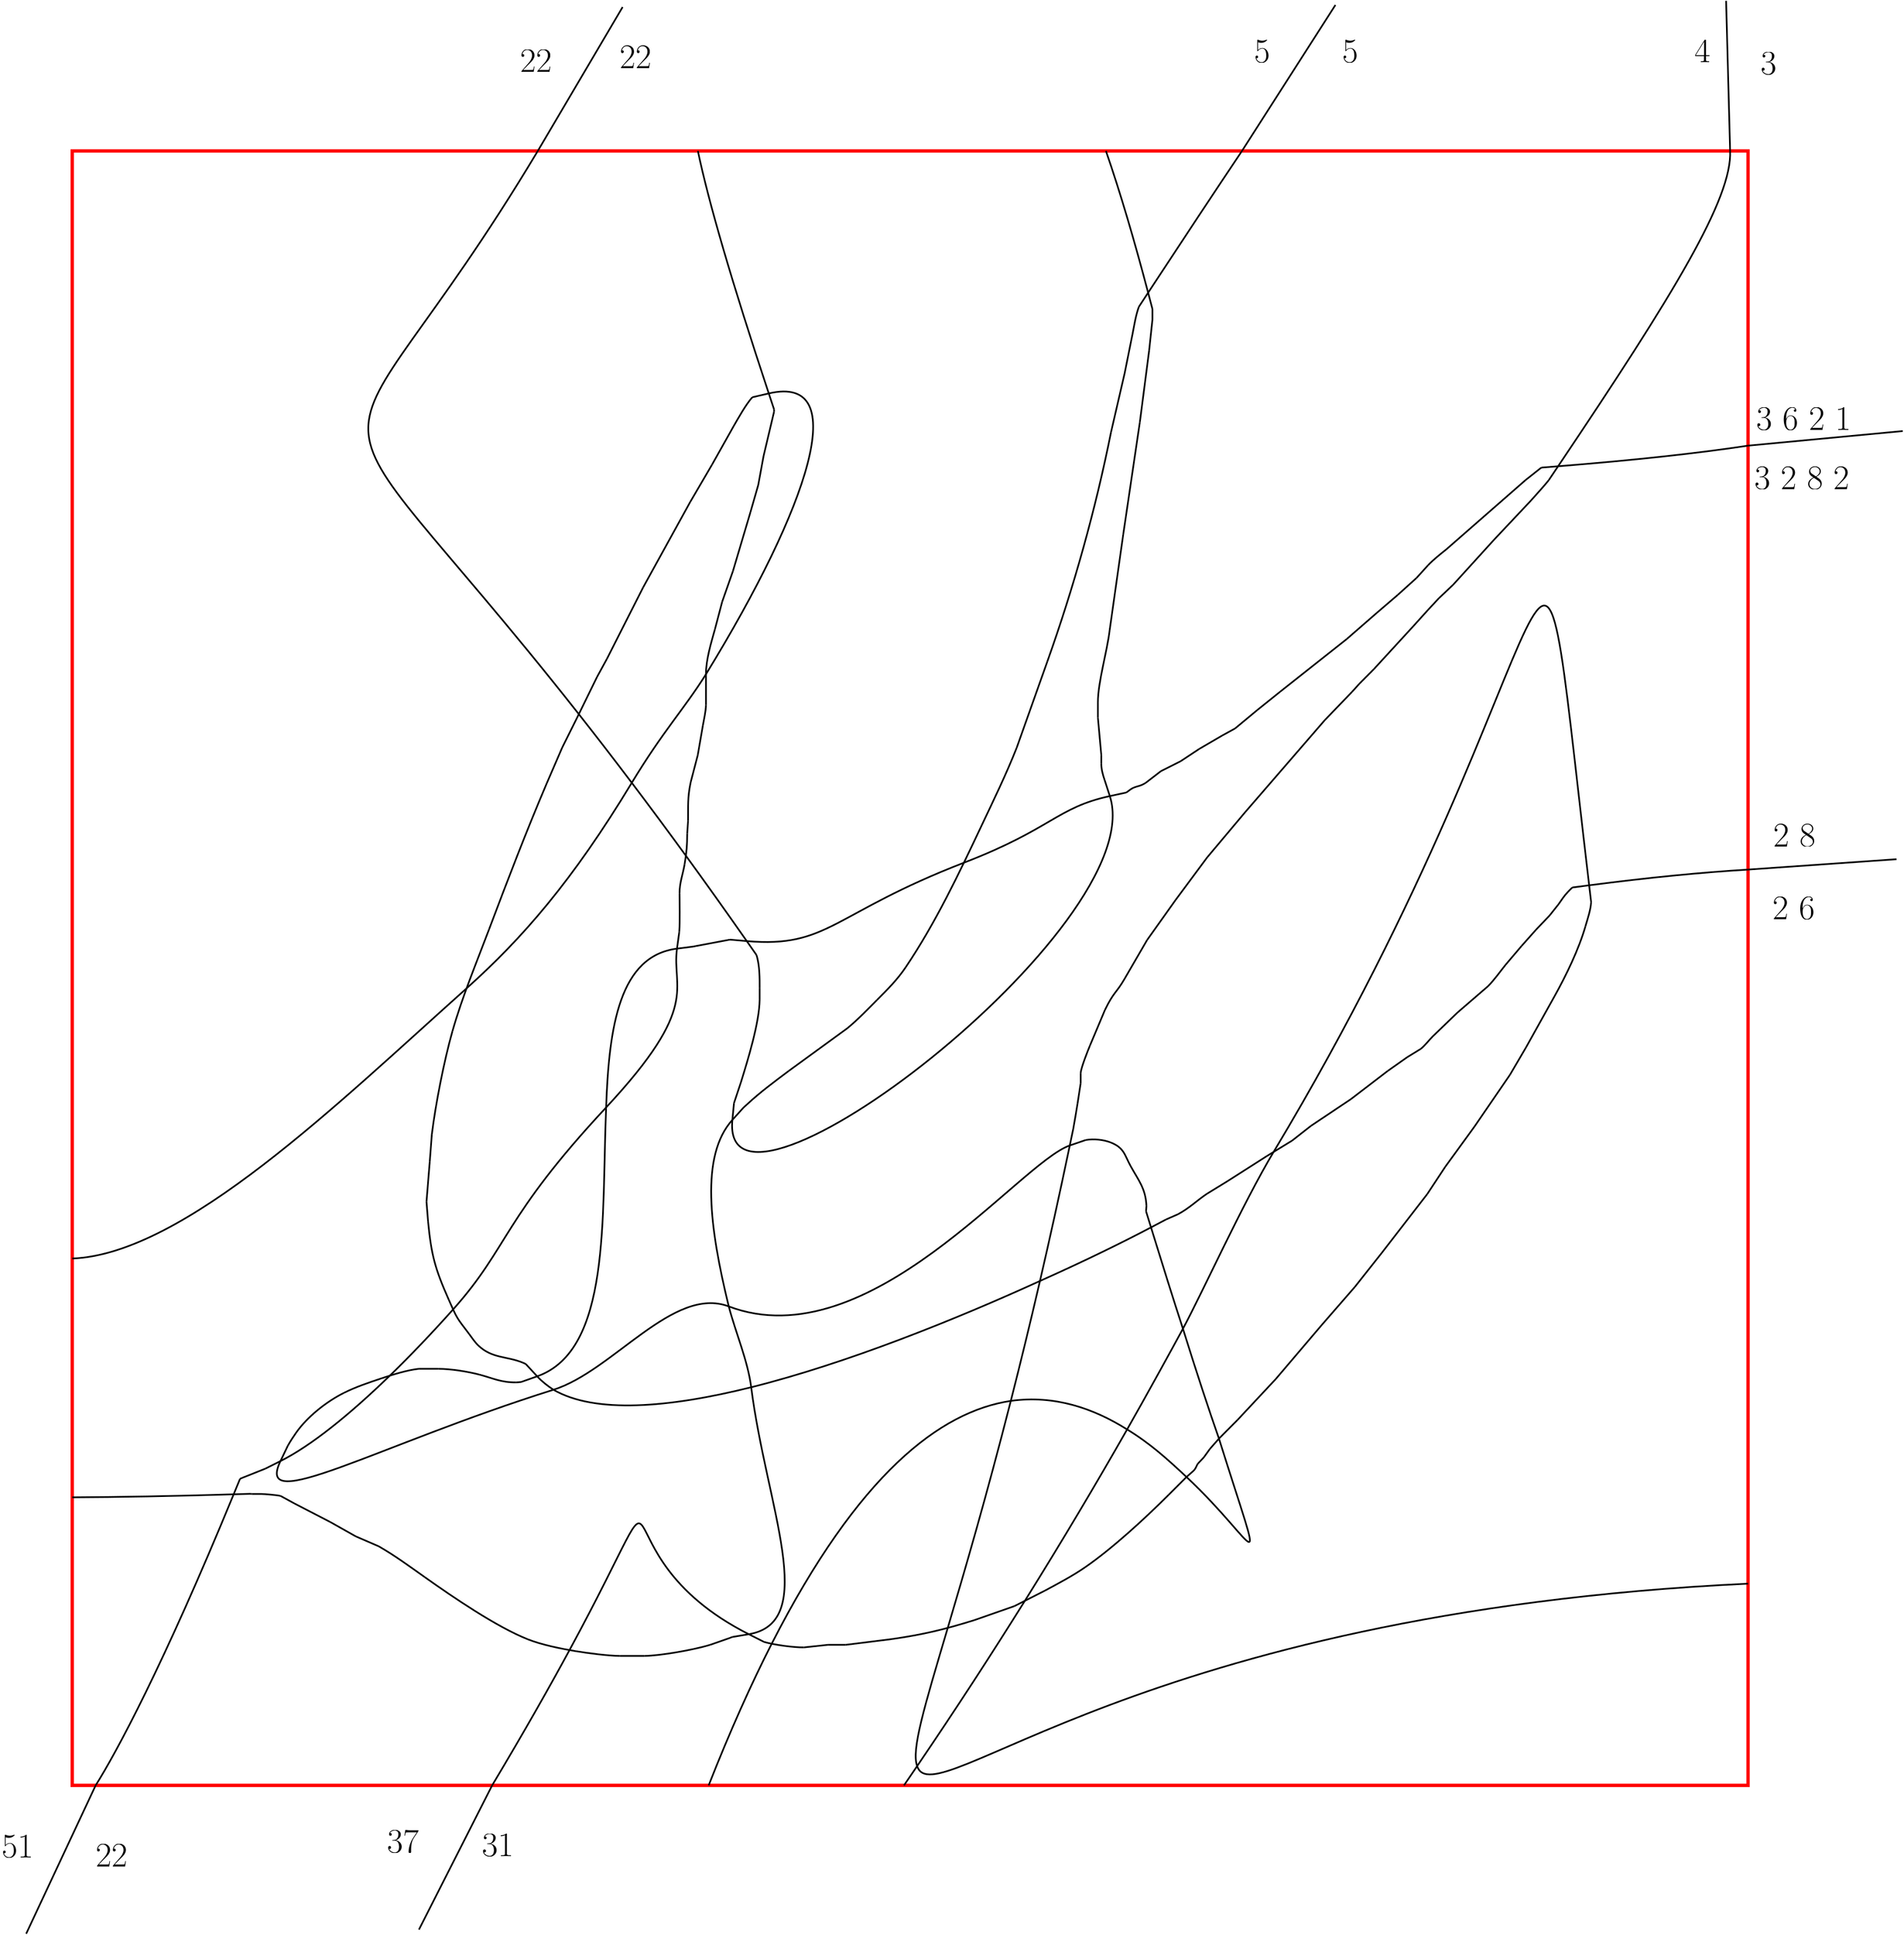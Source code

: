 <?xml version="1.0"?>
<!DOCTYPE ipe SYSTEM "ipe.dtd">
<ipe version="70005" creator="svgtoipe 20091018">
<ipestyle>
<layout paper="1177 1157" frame="1177 1157" origin="0 0" crop="no"/>
<opacity name="10%" value="0.10"/>
<opacity name="20%" value="0.20"/>
<opacity name="30%" value="0.30"/>
<opacity name="40%" value="0.40"/>
<opacity name="50%" value="0.50"/>
<opacity name="60%" value="0.60"/>
<opacity name="70%" value="0.70"/>
<opacity name="80%" value="0.80"/>
<opacity name="90%" value="0.90"/>
<pathstyle cap="0" join="0" fillrule="wind"/>
</ipestyle>
<page>
<group matrix="1 0 0 -1 0 1157.18">
<group matrix="1 0 0 1 87 91.002">
<path stroke="1 0 0" pen="2" cap="0" join="0">
0 0 m 1000 0 l 1000 975.177 l 0 975.177 l h
</path>
<path stroke="0 0 0" pen="1" cap="0" join="0">
642.624 119.008 m
643.274 112.906 643.925 106.805 644.576 100.704 c
</path>
<path stroke="0 0 0" pen="1" cap="0" join="0">
637.087 161.716 m
638.932 147.48 640.778 133.244 642.624 119.008 c
</path>
<path stroke="0 0 0" pen="1" cap="0" join="0">
627.152 228.83 m
630.464 206.459 633.775 184.088 637.087 161.716 c
</path>
<path stroke="0 0 0" pen="1" cap="0" join="0">
619.078 285.776 m
621.769 266.794 624.461 247.812 627.152 228.83 c
</path>
<path stroke="0 0 0" pen="1" cap="0" join="0">
612.036 328.993 m
612.057 316.765 617.456 299.295 619.078 285.776 c
</path>
<path stroke="0 0 0" pen="1" cap="0" join="0">
612.036 338.144 m
612.036 335.094 612.036 332.043 612.036 328.993 c
</path>
<path stroke="0 0 0" pen="1" cap="0" join="0">
614.07 360.515 m
613.392 353.058 612.714 345.601 612.036 338.144 c
</path>
<path stroke="0 0 0" pen="1" cap="0" join="0">
614.07 365.6 m
614.07 363.905 614.07 362.21 614.07 360.515 c
</path>
<path stroke="0 0 0" pen="1" cap="0" join="0">
640.508 377.055 m
637.244 379.063 636.197 378.738 633.39 379.902 c
</path>
<path stroke="0 0 0" pen="1" cap="0" join="0">
649.66 370.023 m
646.61 372.367 643.559 374.711 640.508 377.055 c
</path>
<path stroke="0 0 0" pen="1" cap="0" join="0">
661.354 364.141 m
657.456 366.101 653.558 368.062 649.66 370.023 c
</path>
<path stroke="0 0 0" pen="1" cap="0" join="0">
672.54 356.753 m
668.811 359.216 665.083 361.678 661.354 364.141 c
</path>
<path stroke="0 0 0" pen="1" cap="0" join="0">
686.267 348.75 m
681.691 351.418 677.116 354.085 672.54 356.753 c
</path>
<path stroke="0 0 0" pen="1" cap="0" join="0">
693.894 344.571 m
691.352 345.964 688.809 347.357 686.267 348.75 c
</path>
<path stroke="0 0 0" pen="1" cap="0" join="0">
707.113 333.609 m
702.707 337.263 698.3 340.917 693.894 344.571 c
</path>
<path stroke="0 0 0" pen="1" cap="0" join="0">
720.841 322.597 m
716.265 326.267 711.689 329.938 707.113 333.609 c
</path>
<path stroke="0 0 0" pen="1" cap="0" join="0">
760.498 291.241 m
747.279 301.693 734.06 312.145 720.841 322.597 c
</path>
<path stroke="0 0 0" pen="1" cap="0" join="0">
778.294 275.749 m
772.362 280.913 766.43 286.077 760.498 291.241 c
</path>
<path stroke="0 0 0" pen="1" cap="0" join="0">
791.004 264.853 m
786.767 268.485 782.53 272.117 778.294 275.749 c
</path>
<path stroke="0 0 0" pen="1" cap="0" join="0">
802.185 254.756 m
798.458 258.122 794.731 261.488 791.004 264.853 c
</path>
<path stroke="0 0 0" pen="1" cap="0" join="0">
809.013 247.221 m
806.737 249.732 804.461 252.244 802.185 254.756 c
</path>
<path stroke="0 0 0" pen="1" cap="0" join="0">
819.985 237.677 m
816.207 240.697 812.369 243.723 809.013 247.221 c
</path>
<path stroke="0 0 0" pen="1" cap="0" join="0">
867.269 196.331 m
851.508 210.113 835.746 223.895 819.985 237.677 c
</path>
<path stroke="0 0 0" pen="1" cap="0" join="0">
870.533 208.493 m
863.19 216.289 855.846 224.085 848.503 231.881 c
</path>
<path stroke="0 0 0" pen="1" cap="0" join="0">
848.503 231.881 m
840.338 240.864 832.172 249.846 824.007 258.828 c
</path>
<path stroke="0 0 0" pen="1" cap="0" join="0">
824.007 258.828 m
821.141 261.542 818.275 264.255 815.409 266.969 c
</path>
<path stroke="0 0 0" pen="1" cap="0" join="0">
815.409 266.969 m
813.204 269.34 810.999 271.711 808.794 274.082 c
</path>
<path stroke="0 0 0" pen="1" cap="0" join="0">
808.794 274.082 m
805.886 277.302 802.978 280.522 800.07 283.742 c
</path>
<path stroke="0 0 0" pen="1" cap="0" join="0">
800.07 283.742 m
792.287 292.216 784.505 300.69 776.722 309.164 c
</path>
<path stroke="0 0 0" pen="1" cap="0" join="0">
776.722 309.164 m
773.858 312.045 770.994 314.926 768.13 317.807 c
</path>
<path stroke="0 0 0" pen="1" cap="0" join="0">
768.13 317.807 m
766.596 319.502 765.062 321.197 763.529 322.891 c
</path>
<path stroke="0 0 0" pen="1" cap="0" join="0">
763.529 322.891 m
758.141 328.484 752.753 334.077 747.366 339.67 c
</path>
<path stroke="0 0 0" pen="1" cap="0" join="0">
747.366 339.67 m
731.53 357.973 715.694 376.277 699.858 394.58 c
</path>
<path stroke="0 0 0" pen="1" cap="0" join="0">
699.858 394.58 m
692.313 403.563 684.767 412.545 677.222 421.527 c
</path>
<path stroke="0 0 0" pen="1" cap="0" join="0">
677.222 421.527 m
670.936 430.001 664.65 438.475 658.365 446.949 c
</path>
<path stroke="0 0 0" pen="1" cap="0" join="0">
658.365 446.949 m
652.699 454.914 647.033 462.88 641.368 470.845 c
</path>
<path stroke="0 0 0" pen="1" cap="0" join="0">
641.368 470.845 m
636.941 478.472 632.514 486.098 628.087 493.725 c
</path>
<path stroke="0 0 0" pen="1" cap="0" join="0">
628.087 493.725 m
623.034 502.536 621.564 501.519 616.236 512.537 c
</path>
<path stroke="0 0 0" pen="1" cap="0" join="0">
616.236 512.537 m
613.24 519.655 610.243 526.773 607.247 533.891 c
</path>
<path stroke="0 0 0" pen="1" cap="0" join="0">
607.247 533.891 m
605.864 537.185 601.99 547.013 601.751 550.161 c
</path>
<path stroke="0 0 0" pen="1" cap="0" join="0">
601.751 550.161 m
601.751 552.194 601.751 554.228 601.751 556.262 c
</path>
<path stroke="0 0 0" pen="1" cap="0" join="0">
601.751 556.262 m
601.125 560.329 600.5 564.397 599.875 568.464 c
</path>
<path stroke="0 0 0" pen="1" cap="0" join="0">
619.663 591.578 m
627.762 594.776 627.94 599.072 631.514 605.58 c
</path>
<path stroke="0 0 0" pen="1" cap="0" join="0">
631.514 605.58 m
636.187 614.086 640.595 619.079 640.997 629.476 c
</path>
<path stroke="0 0 0" pen="1" cap="0" join="0">
652.711 637.519 m
655.083 636.481 657.456 635.442 659.829 634.403 c
</path>
<path stroke="0 0 0" pen="1" cap="0" join="0">
659.829 634.403 m
666.81 630.645 670.897 626.359 677.116 622.19 c
</path>
<path stroke="0 0 0" pen="1" cap="0" join="0">
677.116 622.19 m
681.183 619.696 685.25 617.201 689.318 614.706 c
</path>
<path stroke="0 0 0" pen="1" cap="0" join="0">
689.318 614.706 m
697.114 609.732 704.91 604.758 712.706 599.784 c
</path>
<path stroke="0 0 0" pen="1" cap="0" join="0">
712.706 599.784 m
717.79 596.675 722.874 593.567 727.959 590.459 c
</path>
<path stroke="0 0 0" pen="1" cap="0" join="0">
727.959 590.459 m
731.687 587.537 735.416 584.615 739.144 581.694 c
</path>
<path stroke="0 0 0" pen="1" cap="0" join="0">
739.144 581.694 m
747.11 576.365 755.075 571.037 763.041 565.709 c
</path>
<path stroke="0 0 0" pen="1" cap="0" join="0">
763.041 565.709 m
770.328 560.128 777.616 554.547 784.903 548.966 c
</path>
<path stroke="0 0 0" pen="1" cap="0" join="0">
784.903 548.966 m
788.801 546.215 792.699 543.465 796.597 540.714 c
</path>
<path stroke="0 0 0" pen="1" cap="0" join="0">
796.597 540.714 m
799.309 539.051 802.02 537.389 804.732 535.726 c
</path>
<path stroke="0 0 0" pen="1" cap="0" join="0">
804.732 535.726 m
807.111 533.845 809.577 530.581 811.85 528.298 c
</path>
<path stroke="0 0 0" pen="1" cap="0" join="0">
811.85 528.298 m
816.765 523.559 821.68 518.821 826.595 514.082 c
</path>
<path stroke="0 0 0" pen="1" cap="0" join="0">
826.595 514.082 m
832.694 508.822 838.794 503.561 844.893 498.301 c
</path>
<path stroke="0 0 0" pen="1" cap="0" join="0">
844.893 498.301 m
848.727 494.386 851.879 489.861 855.296 485.59 c
</path>
<path stroke="0 0 0" pen="1" cap="0" join="0">
855.296 485.59 m
858.465 481.861 861.634 478.133 864.803 474.404 c
</path>
<path stroke="0 0 0" pen="1" cap="0" join="0">
864.803 474.404 m
867.666 471.184 870.528 467.964 873.391 464.744 c
</path>
<path stroke="0 0 0" pen="1" cap="0" join="0">
873.391 464.744 m
876.138 461.863 878.885 458.982 881.632 456.101 c
</path>
<path stroke="0 0 0" pen="1" cap="0" join="0">
881.632 456.101 m
883.381 453.897 885.13 451.694 886.879 449.491 c
</path>
<path stroke="0 0 0" pen="1" cap="0" join="0">
886.879 449.491 m
889.061 446.456 889.996 444.707 892.711 441.865 c
</path>
<path stroke="0 0 0" pen="1" cap="0" join="0">
884.485 504.402 m
891.394 492.016 899.016 476.326 902.931 462.71 c
</path>
<path stroke="0 0 0" pen="1" cap="0" join="0">
867.483 534.908 m
873.15 524.739 878.817 514.57 884.485 504.402 c
</path>
<path stroke="0 0 0" pen="1" cap="0" join="0">
857.945 551.178 m
861.124 545.754 864.303 540.331 867.483 534.908 c
</path>
<path stroke="0 0 0" pen="1" cap="0" join="0">
836.687 582.192 m
843.773 571.854 850.859 561.516 857.945 551.178 c
</path>
<path stroke="0 0 0" pen="1" cap="0" join="0">
819.319 606.088 m
825.108 598.123 830.898 590.157 836.687 582.192 c
</path>
<path stroke="0 0 0" pen="1" cap="0" join="0">
808.581 622.358 m
812.16 616.935 815.74 611.511 819.319 606.088 c
</path>
<path stroke="0 0 0" pen="1" cap="0" join="0">
781.451 657.44 m
790.494 645.746 799.538 634.052 808.581 622.358 c
</path>
<path stroke="0 0 0" pen="1" cap="0" join="0">
765.364 677.777 m
770.726 670.998 776.089 664.219 781.451 657.44 c
</path>
<path stroke="0 0 0" pen="1" cap="0" join="0">
745.459 700.657 m
752.094 693.03 758.729 685.404 765.364 677.777 c
</path>
<path stroke="0 0 0" pen="1" cap="0" join="0">
718.212 732.688 m
727.294 722.011 736.377 711.334 745.459 700.657 c
</path>
<path stroke="0 0 0" pen="1" cap="0" join="0">
695.399 757.093 m
703.003 748.958 710.608 740.823 718.212 732.688 c
</path>
<path stroke="0 0 0" pen="1" cap="0" join="0">
684.279 768.278 m
687.986 764.55 691.692 760.821 695.399 757.093 c
</path>
<path stroke="0 0 0" pen="1" cap="0" join="0">
678.905 774.379 m
680.697 772.346 682.488 770.312 684.279 768.278 c
</path>
<path stroke="0 0 0" pen="1" cap="0" join="0">
675.25 779.458 m
676.468 777.765 677.687 776.072 678.905 774.379 c
</path>
<path stroke="0 0 0" pen="1" cap="0" join="0">
671.802 783.109 m
672.951 781.892 674.101 780.675 675.25 779.458 c
</path>
<path stroke="0 0 0" pen="1" cap="0" join="0">
669.22 787.365 m
670.791 785.656 670.719 784.538 671.802 783.109 c
</path>
<path stroke="0 0 0" pen="1" cap="0" join="0">
664.913 791.178 m
666.349 789.907 667.784 788.636 669.22 787.365 c
</path>
<path stroke="0 0 0" pen="1" cap="0" join="0">
654.236 801.835 m
657.795 798.282 661.354 794.73 664.913 791.178 c
</path>
<path stroke="0 0 0" pen="1" cap="0" join="0">
604.41 845.041 m
620.68 833.825 640.183 815.888 654.236 801.835 c
</path>
<path stroke="0 0 0" pen="1" cap="0" join="0">
580.514 858.937 m
588.674 854.523 596.748 850.319 604.41 845.041 c
</path>
<path stroke="0 0 0" pen="1" cap="0" join="0">
562.21 868.221 m
568.311 865.126 574.412 862.031 580.514 858.937 c
</path>
<path stroke="0 0 0" pen="1" cap="0" join="0">
538.314 876.584 m
546.28 873.796 554.245 871.008 562.21 868.221 c
</path>
<path stroke="0 0 0" pen="1" cap="0" join="0">
488.997 887.897 m
507.839 885.182 520.179 882.223 538.314 876.584 c
</path>
<path stroke="0 0 0" pen="1" cap="0" join="0">
461.542 891.319 m
470.694 890.178 479.845 889.037 488.997 887.897 c
</path>
<path stroke="0 0 0" pen="1" cap="0" join="0">
450.865 891.319 m
454.424 891.319 457.983 891.319 461.542 891.319 c
</path>
<path stroke="0 0 0" pen="1" cap="0" join="0">
436.629 892.844 m
441.375 892.336 446.12 891.827 450.865 891.319 c
</path>
<path stroke="0 0 0" pen="1" cap="0" join="0">
380.702 891.308 m
384.769 889.883 388.837 888.458 392.904 887.033 c
</path>
<path stroke="0 0 0" pen="1" cap="0" join="0">
341.553 897.928 m
351.315 897.811 371.265 894.196 380.702 891.308 c
</path>
<path stroke="0 0 0" pen="1" cap="0" join="0">
326.808 897.928 m
331.723 897.928 336.638 897.928 341.553 897.928 c
</path>
<path stroke="0 0 0" pen="1" cap="0" join="0">
300.37 895.086 m
307.244 896.24 320.056 897.918 326.808 897.928 c
</path>
<path stroke="0 0 0" pen="1" cap="0" join="0">
271.897 888.039 m
280.205 891.334 291.498 893.596 300.37 895.086 c
</path>
<path stroke="0 0 0" pen="1" cap="0" join="0">
210.377 850.939 m
227.15 862.811 253.08 880.575 271.897 888.039 c
</path>
<path stroke="0 0 0" pen="1" cap="0" join="0">
182.922 832.559 m
192.485 838.025 201.398 844.584 210.377 850.939 c
</path>
<path stroke="0 0 0" pen="1" cap="0" join="0">
169.194 826.616 m
173.77 828.597 178.346 830.578 182.922 832.559 c
</path>
<path stroke="0 0 0" pen="1" cap="0" join="0">
153.941 818.028 m
159.026 820.891 164.11 823.753 169.194 826.616 c
</path>
<path stroke="0 0 0" pen="1" cap="0" join="0">
132.587 806.99 m
139.705 810.669 146.823 814.349 153.941 818.028 c
</path>
<path stroke="0 0 0" pen="1" cap="0" join="0">
124.452 802.541 m
127.164 804.024 129.875 805.507 132.587 806.99 c
</path>
<path stroke="0 0 0" pen="1" cap="0" join="0">
112.758 801.306 m
114.767 801.352 122.835 801.962 124.452 802.541 c
</path>
<path stroke="0 0 0" pen="1" cap="0" join="0">
107.165 801.306 m
109.03 801.306 110.894 801.306 112.758 801.306 c
</path>
<path stroke="0 0 0" pen="1" cap="0" join="0">
162.076 741.011 m
151.684 746.207 140.3 755.222 133.624 764.719 c
</path>
<path stroke="0 0 0" pen="1" cap="0" join="0">
184.447 732.347 m
176.866 734.874 169.24 737.426 162.076 741.011 c
</path>
<path stroke="0 0 0" pen="1" cap="0" join="0">
206.818 726.627 m
200.107 727.324 190.914 730.191 184.447 732.347 c
</path>
<path stroke="0 0 0" pen="1" cap="0" join="0">
218.512 726.627 m
214.614 726.627 210.716 726.627 206.818 726.627 c
</path>
<path stroke="0 0 0" pen="1" cap="0" join="0">
242.917 730.085 m
235.794 728.209 225.859 726.668 218.512 726.627 c
</path>
<path stroke="0 0 0" pen="1" cap="0" join="0">
264.779 734.722 m
255.907 734.823 251.092 732.24 242.917 730.085 c
</path>
<path stroke="0 0 0" pen="1" cap="0" join="0">
242.414 712.813 m
250.625 720.562 259.426 719.041 268.847 722.956 c
</path>
<path stroke="0 0 0" pen="1" cap="0" join="0">
236.75 705.741 m
238.605 708.186 240.166 710.688 242.414 712.813 c
</path>
<path stroke="0 0 0" pen="1" cap="0" join="0">
224.684 685.404 m
229.738 696.833 229.179 695.771 236.75 705.741 c
</path>
<path stroke="0 0 0" pen="1" cap="0" join="0">
212.324 638.628 m
214.282 658.848 216.468 666.82 224.684 685.404 c
</path>
<path stroke="0 0 0" pen="1" cap="0" join="0">
211.394 626.934 m
211.704 630.832 212.014 634.73 212.324 638.628 c
</path>
<path stroke="0 0 0" pen="1" cap="0" join="0">
213.341 603.038 m
212.692 611.003 212.043 618.968 211.394 626.934 c
</path>
<path stroke="0 0 0" pen="1" cap="0" join="0">
214.587 586.768 m
214.172 592.191 213.757 597.614 213.341 603.038 c
</path>
<path stroke="0 0 0" pen="1" cap="0" join="0">
226.866 525.247 m
221.975 542.397 216.743 569.044 214.587 586.768 c
</path>
<path stroke="0 0 0" pen="1" cap="0" join="0">
248.804 464.236 m
241.178 484.441 232.794 504.453 226.866 525.247 c
</path>
<path stroke="0 0 0" pen="1" cap="0" join="0">
283.159 377.294 m
270.921 406.015 259.822 435.031 248.804 464.236 c
</path>
<path stroke="0 0 0" pen="1" cap="0" join="0">
292.392 355.94 m
289.315 363.058 286.237 370.176 283.159 377.294 c
</path>
<path stroke="0 0 0" pen="1" cap="0" join="0">
301.259 338.144 m
298.304 344.076 295.348 350.008 292.392 355.939 c
</path>
<path stroke="0 0 0" pen="1" cap="0" join="0">
313.213 313.74 m
309.228 321.875 305.244 330.009 301.259 338.144 c
</path>
<path stroke="0 0 0" pen="1" cap="0" join="0">
319.05 303.063 m
317.104 306.622 315.158 310.181 313.213 313.74 c
</path>
<path stroke="0 0 0" pen="1" cap="0" join="0">
340.693 260.354 m
333.479 274.59 326.264 288.826 319.049 303.063 c
</path>
<path stroke="0 0 0" pen="1" cap="0" join="0">
368.713 209.51 m
359.373 226.458 350.033 243.406 340.693 260.354 c
</path>
<path stroke="0 0 0" pen="1" cap="0" join="0">
381.795 187.138 m
377.434 194.596 373.074 202.053 368.713 209.51 c
</path>
<path stroke="0 0 0" pen="1" cap="0" join="0">
394.643 164.259 m
390.361 171.885 386.078 179.512 381.795 187.138 c
</path>
<path stroke="0 0 0" pen="1" cap="0" join="0">
418.789 155.615 m
416.702 164.428 414.616 173.241 412.53 182.054 c
</path>
<path stroke="0 0 0" pen="1" cap="0" join="0">
412.53 182.054 m
411.471 187.816 410.411 193.579 409.352 199.341 c
</path>
<path stroke="0 0 0" pen="1" cap="0" join="0">
409.352 199.341 m
407.793 204.764 406.234 210.188 404.675 215.611 c
</path>
<path stroke="0 0 0" pen="1" cap="0" join="0">
404.675 215.611 m
401.202 227.305 397.729 238.999 394.257 250.693 c
</path>
<path stroke="0 0 0" pen="1" cap="0" join="0">
394.257 250.693 m
392.115 256.795 389.972 262.896 387.83 268.997 c
</path>
<path stroke="0 0 0" pen="1" cap="0" join="0">
387.83 268.997 m
386.4 274.421 384.969 279.844 383.539 285.267 c
</path>
<path stroke="0 0 0" pen="1" cap="0" join="0">
383.539 285.267 m
381.18 293.753 378.175 303.398 378.16 312.214 c
</path>
<path stroke="0 0 0" pen="1" cap="0" join="0">
378.16 312.214 m
378.16 318.316 378.16 324.417 378.16 330.518 c
</path>
<path stroke="0 0 0" pen="1" cap="0" join="0">
378.16 330.518 m
378.114 334.306 376.975 338.897 376.335 342.72 c
</path>
<path stroke="0 0 0" pen="1" cap="0" join="0">
376.335 342.72 m
375.308 348.652 374.28 354.584 373.253 360.515 c
</path>
<path stroke="0 0 0" pen="1" cap="0" join="0">
373.253 360.515 m
371.838 365.939 370.423 371.362 369.008 376.785 c
</path>
<path stroke="0 0 0" pen="1" cap="0" join="0">
369.008 376.785 m
367.107 386.115 367.59 390.559 367.483 399.665 c
</path>
<path stroke="0 0 0" pen="1" cap="0" join="0">
367.483 399.665 m
367.313 402.207 367.144 404.749 366.974 407.291 c
</path>
<path stroke="0 0 0" pen="1" cap="0" join="0">
366.974 407.291 m
366.964 414.226 366.562 418.746 365.408 425.595 c
</path>
<path stroke="0 0 0" pen="1" cap="0" join="0">
365.408 425.595 m
364.361 431.813 362.409 436.404 362.398 442.881 c
</path>
<path stroke="0 0 0" pen="1" cap="0" join="0">
410.191 499.317 m
410.191 501.69 410.191 504.063 410.191 506.435 c
</path>
<path stroke="0 0 0" pen="1" cap="0" join="0">
410.191 506.435 m
410.028 520.138 403.154 542.356 398.995 555.753 c
</path>
<path stroke="0 0 0" pen="1" cap="0" join="0">
402.565 568.962 m
410.369 561.687 418.956 555.347 427.478 548.956 c
</path>
<path stroke="0 0 0" pen="1" cap="0" join="0">
427.478 548.956 m
439.171 540.441 450.865 531.927 462.559 523.412 c
</path>
<path stroke="0 0 0" pen="1" cap="0" join="0">
462.559 523.412 m
468.904 518.201 474.558 512.232 480.354 506.435 c
</path>
<path stroke="0 0 0" pen="1" cap="0" join="0">
480.354 506.435 m
486.562 500.228 492.358 494.447 497.3 487.115 c
</path>
<path stroke="0 0 0" pen="1" cap="0" join="0">
497.3 487.115 m
515.262 460.468 529.092 431.177 542.778 402.207 c
</path>
<path stroke="0 0 0" pen="1" cap="0" join="0">
542.778 402.207 m
549.993 386.934 557.446 371.675 563.634 355.94 c
</path>
<path stroke="0 0 0" pen="1" cap="0" join="0">
563.634 355.94 m
569.716 338.822 575.799 321.705 581.881 304.588 c
</path>
<path stroke="0 0 0" pen="1" cap="0" join="0">
581.881 304.588 m
597.627 260.344 610.653 213.867 619.866 167.818 c
</path>
<path stroke="0 0 0" pen="1" cap="0" join="0">
619.866 167.818 m
622.569 156.124 625.272 144.429 627.976 132.735 c
</path>
<path stroke="0 0 0" pen="1" cap="0" join="0">
627.976 132.735 m
629.543 124.939 631.111 117.143 632.679 109.347 c
</path>
<path stroke="0 0 0" pen="1" cap="0" join="0">
881.02 196.502 m
877.695 200.646 874.045 204.451 870.533 208.493 c
</path>
<path stroke="0 0 0" pen="1" cap="0" join="0">
886.648 188.126 m
884.772 190.918 882.896 193.71 881.02 196.502 c
</path>
<path stroke="0 0 0" pen="1" cap="0" join="0">
876.624 188.928 m
873.506 191.396 870.388 193.863 867.269 196.331 c
</path>
<path stroke="0 0 0" pen="1" cap="0" join="0">
886.648 188.126 m
883.307 188.394 879.966 188.661 876.624 188.928 c
</path>
<path stroke="0 0 0" pen="1" cap="0" join="0">
652.645 637.557 m
652.667 637.544 652.689 637.532 652.711 637.519 c
</path>
<path stroke="0 0 0" pen="1" cap="0" join="0">
643.731 642.253 m
646.703 640.687 649.674 639.122 652.645 637.557 c
</path>
<path stroke="0 0 0" pen="1" cap="0" join="0">
640.997 629.476 m
640.923 630.544 640.85 631.611 640.777 632.679 c
</path>
<path stroke="0 0 0" pen="1" cap="0" join="0">
640.777 632.679 m
641.762 635.87 642.747 639.062 643.731 642.253 c
</path>
<path stroke="0 0 0" pen="1" cap="0" join="0">
902.931 462.71 m
904.25 458.126 906.042 453.056 906.368 448.208 c
</path>
<path stroke="0 0 0" pen="1" cap="0" join="0">
906.368 448.208 m
905.972 444.852 905.575 441.495 905.179 438.139 c
</path>
<path stroke="0 0 0" pen="1" cap="0" join="0">
892.711 441.865 m
893.312 441.237 894.169 440.353 895.158 439.446 c
</path>
<path stroke="0 0 0" pen="1" cap="0" join="0">
895.158 439.446 m
898.498 439.01 901.839 438.575 905.179 438.139 c
</path>
<path stroke="0 0 0" pen="1" cap="0" join="0">
392.904 887.033 m
393.187 886.912 393.482 886.782 393.786 886.646 c
</path>
<path stroke="0 0 0" pen="1" cap="0" join="0">
393.786 886.646 m
397.094 886.092 400.403 885.538 403.711 884.985 c
</path>
<path stroke="0 0 0" pen="1" cap="0" join="0">
412.779 889.569 m
418.929 891.365 430.48 892.913 436.629 892.844 c
</path>
<path stroke="0 0 0" pen="1" cap="0" join="0">
403.711 884.985 m
406.734 886.513 409.757 888.041 412.78 889.569 c
</path>
<path stroke="0 0 0" pen="1" cap="0" join="0">
101.573 791.641 m
101.104 791.818 100.62 792.025 100.135 792.261 c
</path>
<path stroke="0 0 0" pen="1" cap="0" join="0">
100.135 792.261 m
98.8672 795.344 97.5998 798.428 96.3323 801.511 c
</path>
<path stroke="0 0 0" pen="1" cap="0" join="0">
106.352 801.212 m
106.623 801.243 106.894 801.275 107.166 801.306 c
</path>
<path stroke="0 0 0" pen="1" cap="0" join="0">
96.3323 801.511 m
99.6722 801.411 103.012 801.312 106.352 801.212 c
</path>
<path stroke="0 0 0" pen="1" cap="0" join="0">
133.624 764.719 m
132.146 766.819 130.027 769.997 128.6 772.634 c
</path>
<path stroke="0 0 0" pen="1" cap="0" join="0">
128.6 772.634 m
127.153 775.651 125.706 778.669 124.259 781.686 c
</path>
<path stroke="0 0 0" pen="1" cap="0" join="0">
115.163 786.23 m
110.633 788.033 106.103 789.837 101.573 791.641 c
</path>
<path stroke="0 0 0" pen="1" cap="0" join="0">
124.259 781.686 m
121.227 783.2 118.195 784.715 115.163 786.23 c
</path>
<path stroke="0 0 0" pen="1" cap="0" join="0">
268.847 722.956 m
269.326 723.156 269.941 723.425 270.626 723.747 c
</path>
<path stroke="0 0 0" pen="1" cap="0" join="0">
270.626 723.747 m
272.895 726.204 275.164 728.661 277.433 731.117 c
</path>
<path stroke="0 0 0" pen="1" cap="0" join="0">
267.901 734.479 m
266.827 734.627 265.772 734.71 264.779 734.722 c
</path>
<path stroke="0 0 0" pen="1" cap="0" join="0">
277.433 731.117 m
274.256 732.238 271.078 733.358 267.901 734.479 c
</path>
<path stroke="0 0 0" pen="1" cap="0" join="0">
418.813 154.234 m
418.822 154.72 418.813 155.184 418.789 155.615 c
</path>
<path stroke="0 0 0" pen="1" cap="0" join="0">
415.644 144.668 m
416.7 147.856 417.757 151.045 418.813 154.234 c
</path>
<path stroke="0 0 0" pen="1" cap="0" join="0">
405.83 146.953 m
402.104 150.983 396.996 160.204 394.643 164.259 c
</path>
<path stroke="0 0 0" pen="1" cap="0" join="0">
415.644 144.668 m
412.373 145.429 409.101 146.191 405.83 146.953 c
</path>
<path stroke="0 0 0" pen="1" cap="0" join="0">
408.299 479.715 m
410.303 486.027 410.191 494.022 410.191 499.317 c
</path>
<path stroke="0 0 0" pen="1" cap="0" join="0">
402.511 471.439 m
404.44 474.198 406.37 476.956 408.299 479.715 c
</path>
<path stroke="0 0 0" pen="1" cap="0" join="0">
392.406 470.565 m
385.624 471.845 378.841 473.124 372.059 474.404 c
</path>
<path stroke="0 0 0" pen="1" cap="0" join="0">
402.511 471.439 m
399.143 471.148 395.774 470.856 392.406 470.565 c
</path>
<path stroke="0 0 0" pen="1" cap="0" join="0">
633.39 379.902 m
631.434 380.715 630.408 381.903 628.972 382.791 c
</path>
<path stroke="0 0 0" pen="1" cap="0" join="0">
628.972 382.791 m
625.7 383.501 622.427 384.21 619.154 384.92 c
</path>
<path stroke="0 0 0" pen="1" cap="0" join="0">
616.059 375.355 m
614.975 372.185 614.075 368.983 614.07 365.6 c
</path>
<path stroke="0 0 0" pen="1" cap="0" join="0">
619.154 384.92 m
618.123 381.732 617.091 378.544 616.059 375.355 c
</path>
<path stroke="0 0 0" pen="1" cap="0" join="0">
604.766 590.12 m
609.533 589.281 615.403 589.9 619.663 591.578 c
</path>
<path stroke="0 0 0" pen="1" cap="0" join="0">
595.258 593.377 m
598.427 592.292 601.597 591.206 604.766 590.12 c
</path>
<path stroke="0 0 0" pen="1" cap="0" join="0">
599.875 568.464 m
599.109 573.089 598.283 578.303 597.335 583.432 c
</path>
<path stroke="0 0 0" pen="1" cap="0" join="0">
597.335 583.432 m
596.642 586.747 595.95 590.062 595.258 593.377 c
</path>
<path stroke="0 0 0" pen="1" cap="0" join="0">
372.059 474.404 m
371.663 474.484 371.247 474.573 370.817 474.669 c
</path>
<path stroke="0 0 0" pen="1" cap="0" join="0">
370.817 474.669 m
367.502 475.089 364.188 475.509 360.873 475.93 c
</path>
<path stroke="0 0 0" pen="1" cap="0" join="0">
362.398 442.881 m
362.388 449.392 362.726 458.213 362.236 465.991 c
</path>
<path stroke="0 0 0" pen="1" cap="0" join="0">
362.236 465.991 m
361.782 469.304 361.327 472.617 360.873 475.93 c
</path>
<path stroke="0 0 0" pen="1" cap="0" join="0">
400.654 570.672 m
401.292 570.115 401.933 569.551 402.565 568.962 c
</path>
<path stroke="0 0 0" pen="1" cap="0" join="0">
393.921 578.124 m
396.165 575.64 398.41 573.156 400.654 570.672 c
</path>
<path stroke="0 0 0" pen="1" cap="0" join="0">
398.995 555.753 m
397.626 559.872 396.256 563.99 394.886 568.108 c
</path>
<path stroke="0 0 0" pen="1" cap="0" join="0">
394.886 568.108 m
394.565 571.447 394.243 574.786 393.921 578.124 c
</path>
<path stroke="0 0 0" pen="1" cap="0" join="0">
632.679 109.347 m
633.783 103.84 634.569 98.2569 636.481 92.984 c
</path>
<path stroke="0 0 0" pen="1" cap="0" join="0">
636.481 92.984 m
638.325 90.1764 640.169 87.3689 642.013 84.5613 c
</path>
<path stroke="0 0 0" pen="1" cap="0" join="0">
644.576 100.704 m
644.576 98.5686 644.576 96.4332 644.576 94.2978 c
</path>
<path stroke="0 0 0" pen="1" cap="0" join="0">
644.576 94.2978 m
643.722 91.0523 642.868 87.8068 642.013 84.5613 c
</path>
<path stroke="0 0 0" pen="1" cap="0" join="0">
989.303 0 m
990.524 28.3034 955.995 84.9334 886.648 188.126 c
</path>
<path stroke="0 0 0" pen="1" cap="0" join="0">
642.013 84.5613 m
633.785 53.2974 625.361 24.6166 616.835 0 c
</path>
<path stroke="0 0 0" pen="1" cap="0" join="0">
642.013 84.5613 m
663.003 52.6067 681.618 24.4256 698.005 0 c
</path>
<path stroke="0 0 0" pen="1" cap="0" join="0">
0 803.311 m
27.7198 803.18 59.703 802.603 96.3323 801.511 c
</path>
<path stroke="0 0 0" pen="1" cap="0" join="0">
96.3323 801.511 m
54.1814 904.055 26.2262 955.748 13.9762 975.177 c
</path>
<path stroke="0 0 0" pen="1" cap="0" join="0">
393.921 578.124 m
386.128 659.015 644.173 462.238 619.154 384.92 c
</path>
<path stroke="0 0 0" pen="1" cap="0" join="0">
905.179 438.139 m
940.74 433.499 972.255 430.449 1000 428.764 c
</path>
<path stroke="0 0 0" pen="1" cap="0" join="0">
1000 175.826 m
970.532 180.298 933.033 184.416 886.648 188.126 c
</path>
<path stroke="0 0 0" pen="1" cap="0" join="0">
373.337 0 m
379.732 30.5153 393.544 77.9683 415.644 144.668 c
</path>
<path stroke="0 0 0" pen="1" cap="0" join="0">
277.81 0 m
148.863 215.431 128.963 116.066 302.15 335.838 c
</path>
<path stroke="0 0 0" pen="1" cap="0" join="0">
365.933 420.156 m
377.524 436.078 389.72 453.149 402.511 471.439 c
</path>
<path stroke="0 0 0" pen="1" cap="0" join="0">
189.68 730.561 m
165.249 754.287 142.288 772.679 124.259 781.686 c
</path>
<path stroke="0 0 0" pen="1" cap="0" join="0">
227.418 691.045 m
214.763 705.213 202.027 718.571 189.68 730.561 c
</path>
<path stroke="0 0 0" pen="1" cap="0" join="0">
577.469 674.221 m
604.971 661.96 628.238 650.416 643.731 642.253 c
</path>
<path stroke="0 0 0" pen="1" cap="0" join="0">
595.258 593.377 m
589.214 622.321 583.269 649.198 577.469 674.221 c
</path>
<path stroke="0 0 0" pen="1" cap="0" join="0">
405.151 737.634 m
462.4 723.316 527.065 697.21 577.469 674.221 c
</path>
<path stroke="0 0 0" pen="1" cap="0" join="0">
391.77 689.407 m
380.253 642.305 374.674 599.428 393.921 578.124 c
</path>
<path stroke="0 0 0" pen="1" cap="0" join="0">
277.433 731.117 m
280.238 734.155 283.521 736.751 287.152 739.122 c
</path>
<path stroke="0 0 0" pen="1" cap="0" join="0">
287.152 739.122 m
311.971 753.512 355.823 749.924 405.151 737.634 c
</path>
<path stroke="0 0 0" pen="1" cap="0" join="0">
360.873 475.93 m
326.69 480.263 320.272 521.939 318.592 570.683 c
</path>
<path stroke="0 0 0" pen="1" cap="0" join="0">
318.592 570.683 m
315.803 636.643 321.577 715.551 277.433 731.117 c
</path>
<path stroke="0 0 0" pen="1" cap="0" join="0">
378.16 312.214 m
439.443 212.211 466.063 132.928 415.644 144.668 c
</path>
<path stroke="0 0 0" pen="1" cap="0" join="0">
302.15 335.838 m
312.05 348.401 322.628 362.072 333.899 376.976 c
</path>
<path stroke="0 0 0" pen="1" cap="0" join="0">
333.899 376.976 m
344.016 390.347 354.696 404.719 365.933 420.156 c
</path>
<path stroke="0 0 0" pen="1" cap="0" join="0">
568.696 864.687 m
548.647 896.816 527.168 929.865 504.182 963.666 c
</path>
<path stroke="0 0 0" pen="1" cap="0" join="0">
504.182 963.666 m
501.591 967.477 498.963 971.322 496.315 975.177 c
</path>
<path stroke="0 0 0" pen="1" cap="0" join="0">
522.515 880.978 m
508.247 929.141 500.626 954.042 504.182 963.666 c
</path>
<path stroke="0 0 0" pen="1" cap="0" join="0">
504.182 963.666 m
514.26 994.567 634.391 872.171 1000 854.822 c
</path>
<path stroke="0 0 0" pen="1" cap="0" join="0">
417.473 890.512 m
405.14 914.672 392.508 942.831 379.773 975.177 c
</path>
<path stroke="0 0 0" pen="1" cap="0" join="0">
560.069 745.774 m
517.928 752.054 469.077 789.43 417.473 890.512 c
</path>
<path stroke="0 0 0" pen="1" cap="0" join="0">
577.469 674.221 m
571.468 700.107 565.645 723.908 560.069 745.774 c
</path>
<path stroke="0 0 0" pen="1" cap="0" join="0">
560.069 745.774 m
545.342 803.536 532.364 847.732 522.515 880.978 c
</path>
<path stroke="0 0 0" pen="1" cap="0" join="0">
643.731 642.253 m
650.704 664.846 656.979 684.938 662.781 702.719 c
</path>
<path stroke="0 0 0" pen="1" cap="0" join="0">
662.781 702.719 m
671.158 729.546 678.28 751.154 684.279 768.278 c
</path>
<path stroke="0 0 0" pen="1" cap="0" join="0">
629.477 762.808 m
609.577 750.277 586.099 742.11 560.069 745.774 c
</path>
<path stroke="0 0 0" pen="1" cap="0" join="0">
629.477 762.808 m
610.795 795.606 590.564 829.643 568.696 864.687 c
</path>
<path stroke="0 0 0" pen="1" cap="0" join="0">
250.568 975.177 m
270.174 942.417 285.146 915.86 296.647 894.628 c
</path>
<path stroke="0 0 0" pen="1" cap="0" join="0">
296.647 894.628 m
369.325 760.456 305.477 835.319 403.711 884.985 c
</path>
<path stroke="0 0 0" pen="1" cap="0" join="0">
619.154 384.92 m
587.585 391.767 584.67 404.366 532.348 424.563 c
</path>
<path stroke="0 0 0" pen="1" cap="0" join="0">
532.348 424.563 m
453.383 455.046 451.291 475.659 402.511 471.439 c
</path>
<path stroke="0 0 0" pen="1" cap="0" join="0">
662.781 702.719 m
656.706 713.96 641.18 742.266 629.477 762.808 c
</path>
<path stroke="0 0 0" pen="1" cap="0" join="0">
391.77 689.407 m
475.507 721.108 565.122 603.702 595.258 593.377 c
</path>
<path stroke="0 0 0" pen="1" cap="0" join="0">
124.259 781.686 m
108.321 814.921 181.535 772.341 287.152 739.122 c
</path>
<path stroke="0 0 0" pen="1" cap="0" join="0">
287.152 739.122 m
322.775 727.918 358.68 676.88 391.77 689.407 c
</path>
<path stroke="0 0 0" pen="1" cap="0" join="0">
360.873 475.93 m
357.56 500.091 375.361 509.807 318.592 570.683 c
</path>
<path stroke="0 0 0" pen="1" cap="0" join="0">
318.592 570.683 m
256.79 636.958 260.699 653.767 227.418 691.045 c
</path>
<path stroke="0 0 0" pen="1" cap="0" join="0">
333.899 376.976 m
352.712 345.87 364.955 333.227 378.16 312.214 c
</path>
<path stroke="0 0 0" pen="1" cap="0" join="0">
905.179 438.139 m
868.805 130.169 903.108 286.767 717.093 596.88 c
</path>
<path stroke="0 0 0" pen="1" cap="0" join="0">
717.093 596.88 m
698.372 628.093 674.35 681.31 662.781 702.719 c
</path>
<path stroke="0 0 0" pen="1" cap="0" join="0">
0 660.833 m
66.8082 658.219 158.662 568.095 234.996 499.908 c
</path>
<path stroke="0 0 0" pen="1" cap="0" join="0">
234.996 499.908 m
268.74 469.766 298.56 435.406 333.899 376.976 c
</path>
<path stroke="0 0 0" pen="1" cap="0" join="0">
403.711 884.985 m
446.03 877.899 414.205 808.708 405.151 737.634 c
</path>
<path stroke="0 0 0" pen="1" cap="0" join="0">
405.151 737.634 m
403.122 721.708 395.907 705.219 391.77 689.407 c
</path>
<path stroke="0 0 0" pen="1" cap="0" join="0">
684.279 768.278 m
713.316 860.906 709.018 832.477 664.913 791.178 c
</path>
<path stroke="0 0 0" pen="1" cap="0" join="0">
664.913 791.178 m
653.119 780.134 643.016 771.04 629.477 762.808 c
</path>
</group>
<path stroke="0 0 0" pen="1" cap="0" join="0">
364.81 91.002 m
415.424 5.14976 l
</path>
<path stroke="0 0 0" pen="1" cap="0" join="0">
100.976 1066.18 m
59.5235 1154.7 l
</path>
<path stroke="0 0 0" pen="1" cap="0" join="0">
785.005 91.002 m
840.769 3.90968 l
</path>
<path stroke="0 0 0" pen="1" cap="0" join="0">
1076.3 91.002 m
1073.9 1.42954 l
</path>
<path stroke="0 0 0" pen="1" cap="0" join="0">
1087 266.828 m
1179.31 258.125 l
</path>
<path stroke="0 0 0" pen="1" cap="0" join="0">
1087 519.766 m
1175.59 513.58 l
</path>
<path stroke="0 0 0" pen="1" cap="0" join="0">
337.568 1066.18 m
293.897 1152.22 l
</path>
<text pos="354.195 43.8399" transformations="affine" valign="baseline" matrix="1 0 0 -1 0 87.6798" size="20" stroke="0 0 0">22</text>
<text pos="413.635 41.5936" transformations="affine" valign="baseline" matrix="1 0 0 -1 0 83.1873" size="20" stroke="0 0 0">22</text>
<text pos="792.232 38.1948" transformations="affine" valign="baseline" matrix="1 0 0 -1 0 76.3897" size="20" stroke="0 0 0">5</text>
<text pos="844.844 38.1948" transformations="affine" valign="baseline" matrix="1 0 0 -1 0 76.3897" size="20" stroke="0 0 0">5</text>
<text pos="1054.98 38.0435" transformations="affine" valign="baseline" matrix="1 0 0 -1 0 76.0869" size="20" stroke="0 0 0">4</text>
<text pos="1094.5 45.2748" transformations="affine" valign="baseline" matrix="1 0 0 -1 0 90.5497" size="20" stroke="0 0 0">3</text>
<text pos="1091.84 257.446" transformations="affine" valign="baseline" matrix="1 0 0 -1 0 514.892" size="20" stroke="0 0 0">3 6 2 1</text>
<text pos="1090.74 292.827" transformations="affine" valign="baseline" matrix="1 0 0 -1 0 585.653" size="20" stroke="0 0 0">3 2 8 2</text>
<text pos="1102.02 505.983" transformations="affine" valign="baseline" matrix="1 0 0 -1 0 1011.97" size="20" stroke="0 0 0">2 8</text>
<text pos="1101.58 549.363" transformations="affine" valign="baseline" matrix="1 0 0 -1 0 1098.73" size="20" stroke="0 0 0">2 6</text>
<text pos="331.413 1108.35" transformations="affine" valign="baseline" matrix="1 0 0 -1 0 2216.7" size="20" stroke="0 0 0">31</text>
<text pos="274.83 1106.35" transformations="affine" valign="baseline" matrix="1 0 0 -1 0 2212.7" size="20" stroke="0 0 0">37</text>
<text pos="100.979 1114.63" transformations="affine" valign="baseline" matrix="1 0 0 -1 0 2229.26" size="20" stroke="0 0 0">22</text>
<text pos="44.8982 1109.21" transformations="affine" valign="baseline" matrix="1 0 0 -1 0 2218.43" size="20" stroke="0 0 0">51</text>
</group>
</page>
</ipe>
